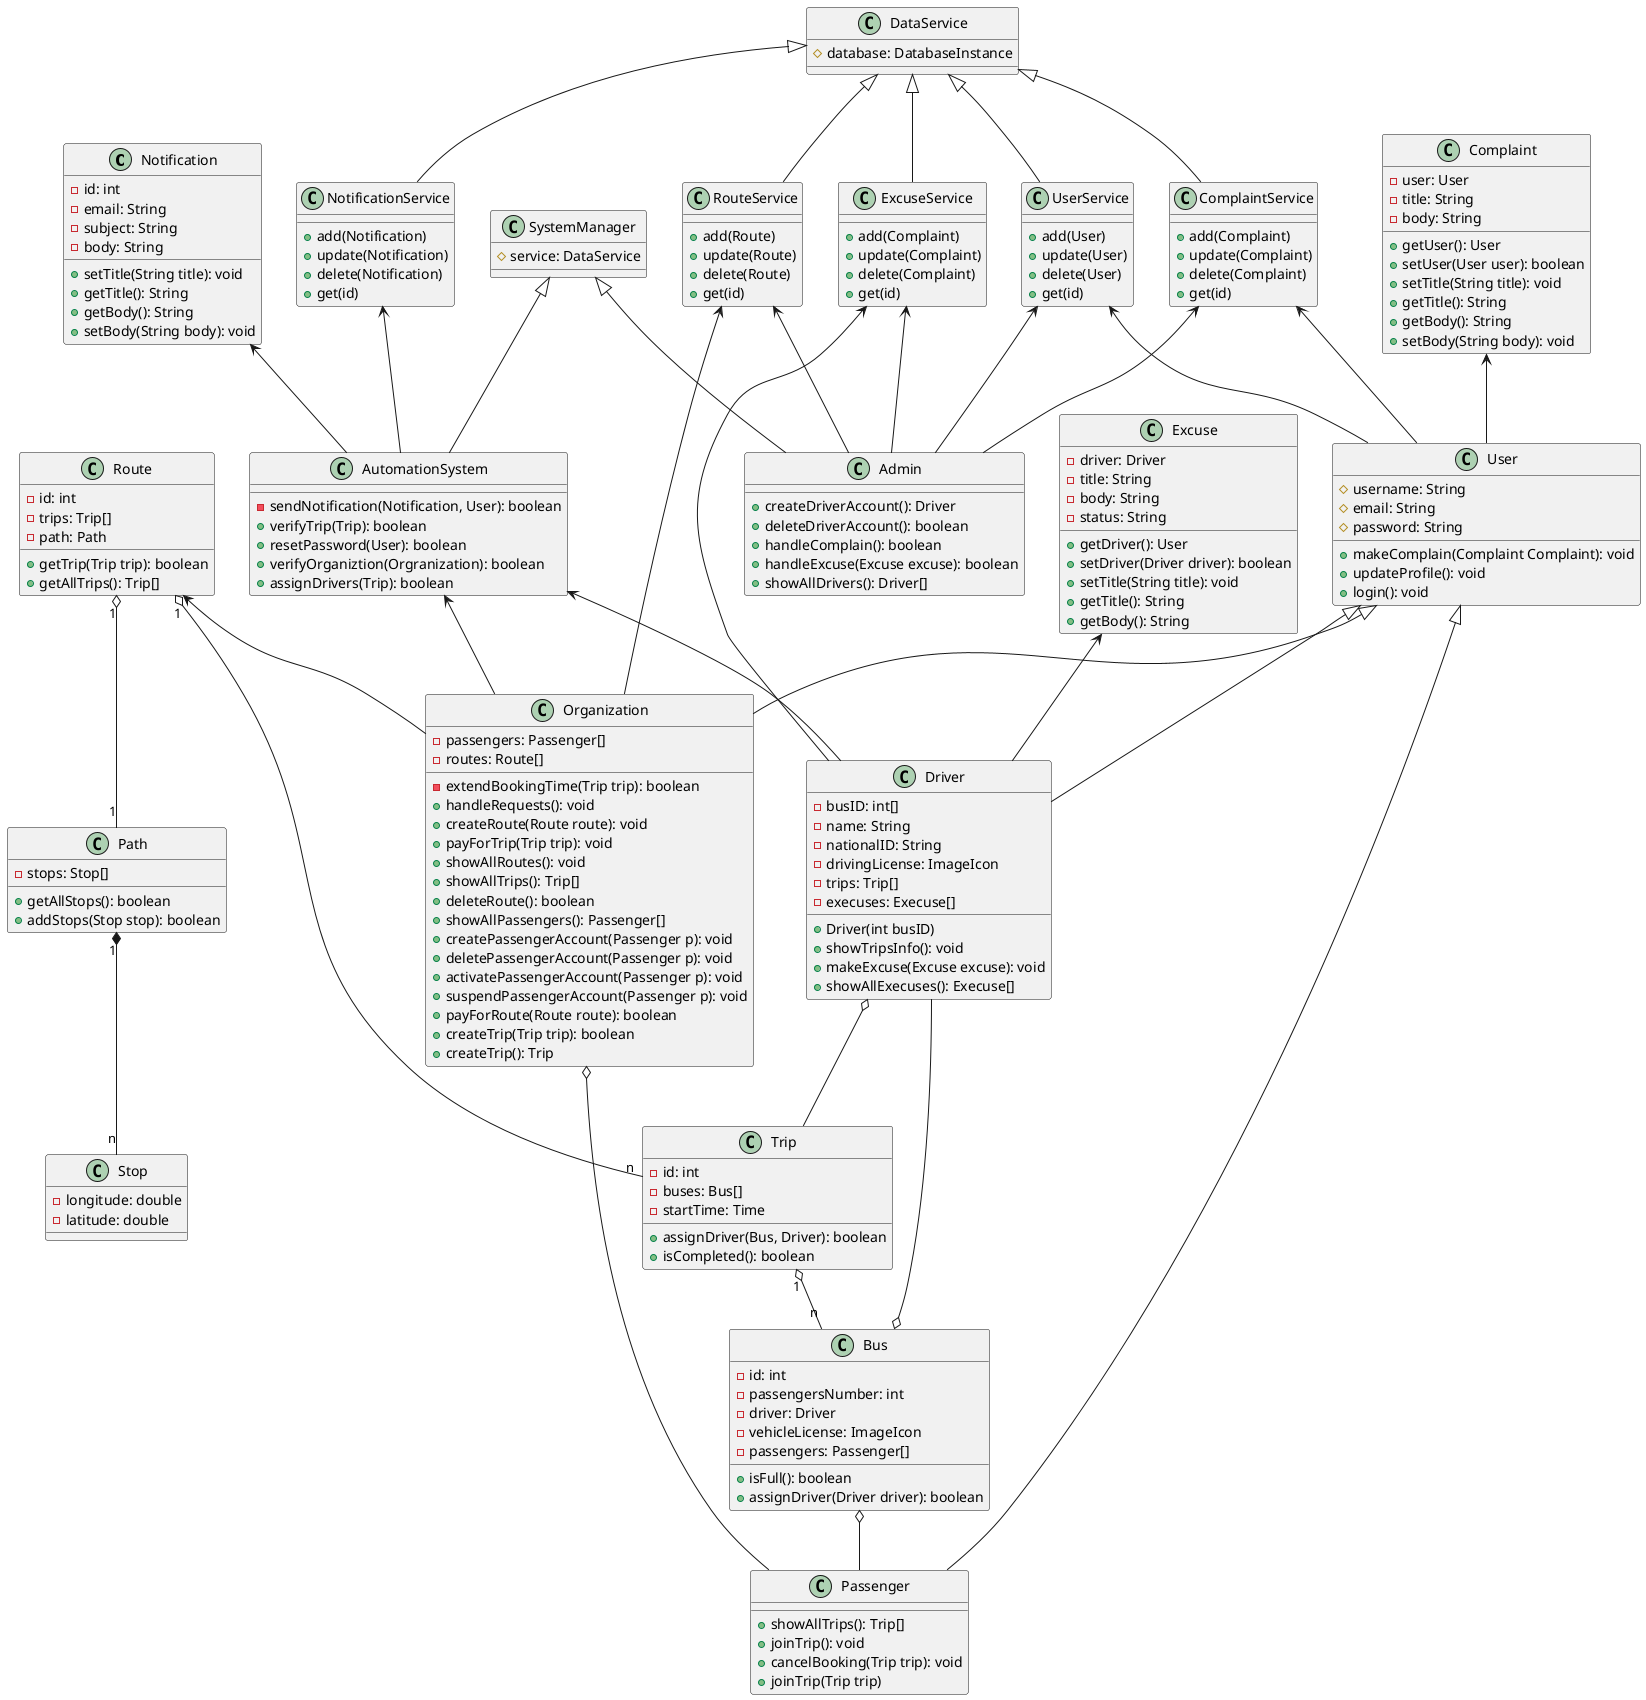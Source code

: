 @startuml class-diagram

class Notification {
    -id: int
    -email: String
    -subject: String
    -body: String
    +setTitle(String title): void
    +getTitle(): String
    +getBody(): String
    +setBody(String body): void
}

class AutomationSystem {
    -sendNotification(Notification, User): boolean
    +verifyTrip(Trip): boolean
    +resetPassword(User): boolean
    +verifyOrganiztion(Orgranization): boolean
    +assignDrivers(Trip): boolean
}

class SystemManager {
    #service: DataService
}

class Driver {
    -busID: int[]
    -name: String
    -nationalID: String
    -drivingLicense: ImageIcon
    -trips: Trip[]
    -execuses: Execuse[]
    +Driver(int busID)
    +showTripsInfo(): void
    +makeExcuse(Excuse excuse): void
    +showAllExecuses(): Execuse[]
}

class Excuse {
    -driver: Driver
    -title: String
    -body: String
    -status: String
    +getDriver(): User
    +setDriver(Driver driver): boolean
    +setTitle(String title): void
    +getTitle(): String
    +getBody(): String
}

class User {
    #username: String
    #email: String
    #password: String
    +makeComplain(Complaint Complaint): void
    +updateProfile(): void
    +login(): void
}

class Bus {
    -id: int
    -passengersNumber: int
    -driver: Driver
    -vehicleLicense: ImageIcon
    -passengers: Passenger[]
    +isFull(): boolean
    +assignDriver(Driver driver): boolean
}

class Organization {
    -passengers: Passenger[]
    -routes: Route[]
    -extendBookingTime(Trip trip): boolean
    +handleRequests(): void
    +createRoute(Route route): void
    +payForTrip(Trip trip): void
    +showAllRoutes(): void
    +showAllTrips(): Trip[]
    +deleteRoute(): boolean
    +showAllPassengers(): Passenger[]
    +createPassengerAccount(Passenger p): void
    +deletePassengerAccount(Passenger p): void
    +activatePassengerAccount(Passenger p): void
    +suspendPassengerAccount(Passenger p): void
    +payForRoute(Route route): boolean
    +createTrip(Trip trip): boolean
    +createTrip(): Trip
}

class Complaint {
    -user: User
    -title: String
    -body: String
    +getUser(): User
    +setUser(User user): boolean
    +setTitle(String title): void
    +getTitle(): String
    +getBody(): String
    +setBody(String body): void
}

class UserService {
    +add(User)
    +update(User)
    +delete(User)
    +get(id)
}

class Passenger {
    +showAllTrips(): Trip[]
    +joinTrip(): void
    +cancelBooking(Trip trip): void
    +joinTrip(Trip trip)
}

class Route {
    -id: int
    -trips: Trip[]
    -path: Path
    +getTrip(Trip trip): boolean
    +getAllTrips(): Trip[]
}

class Trip {
    -id: int
    -buses: Bus[]
    -startTime: Time
    +assignDriver(Bus, Driver): boolean
    +isCompleted(): boolean
}

class Path {
    -stops: Stop[]
    +getAllStops(): boolean
    +addStops(Stop stop): boolean
}

class Stop {
    -longitude: double
    -latitude: double
}

class NotificationService {
    +add(Notification)
    +update(Notification)
    +delete(Notification)
    +get(id)
}

class ExcuseService {
    +add(Complaint)
    +update(Complaint)
    +delete(Complaint)
    +get(id)
}

class DataService {
    #database: DatabaseInstance
}

class RouteService {
    +add(Route)
    +update(Route)
    +delete(Route)
    +get(id)
}

class ComplaintService {
    +add(Complaint)
    +update(Complaint)
    +delete(Complaint)
    +get(id)
}

class Admin {
    +createDriverAccount(): Driver
    +deleteDriverAccount(): boolean
    +handleComplain(): boolean
    +handleExcuse(Excuse excuse): boolean
    +showAllDrivers(): Driver[]
}

Notification <-- AutomationSystem

AutomationSystem <-- Driver
AutomationSystem <-- Organization

SystemManager <|-- Admin
SystemManager <|-- AutomationSystem

Driver o-- Trip

Excuse <-- Driver

User <|-- Driver
User <|-- Organization
User <|-- Passenger

Bus o-- Passenger
Bus o-- Driver

Organization o-- Passenger

Complaint <-- User

UserService <-- Admin
UserService <-- User

Route "1" o-- "1" Path
Route "1" o-- "n" Trip
Route <-- Organization

Trip "1" o-- "n" Bus

Path "1" *-- "n" Stop

NotificationService <-- AutomationSystem

ExcuseService <-- Admin
ExcuseService <-- Driver

DataService <|-- NotificationService
DataService <|-- RouteService
DataService <|-- ExcuseService
DataService <|-- UserService
DataService <|-- ComplaintService

RouteService <-- Admin
RouteService <-- Organization

ComplaintService <-- User
ComplaintService <-- Admin

@enduml